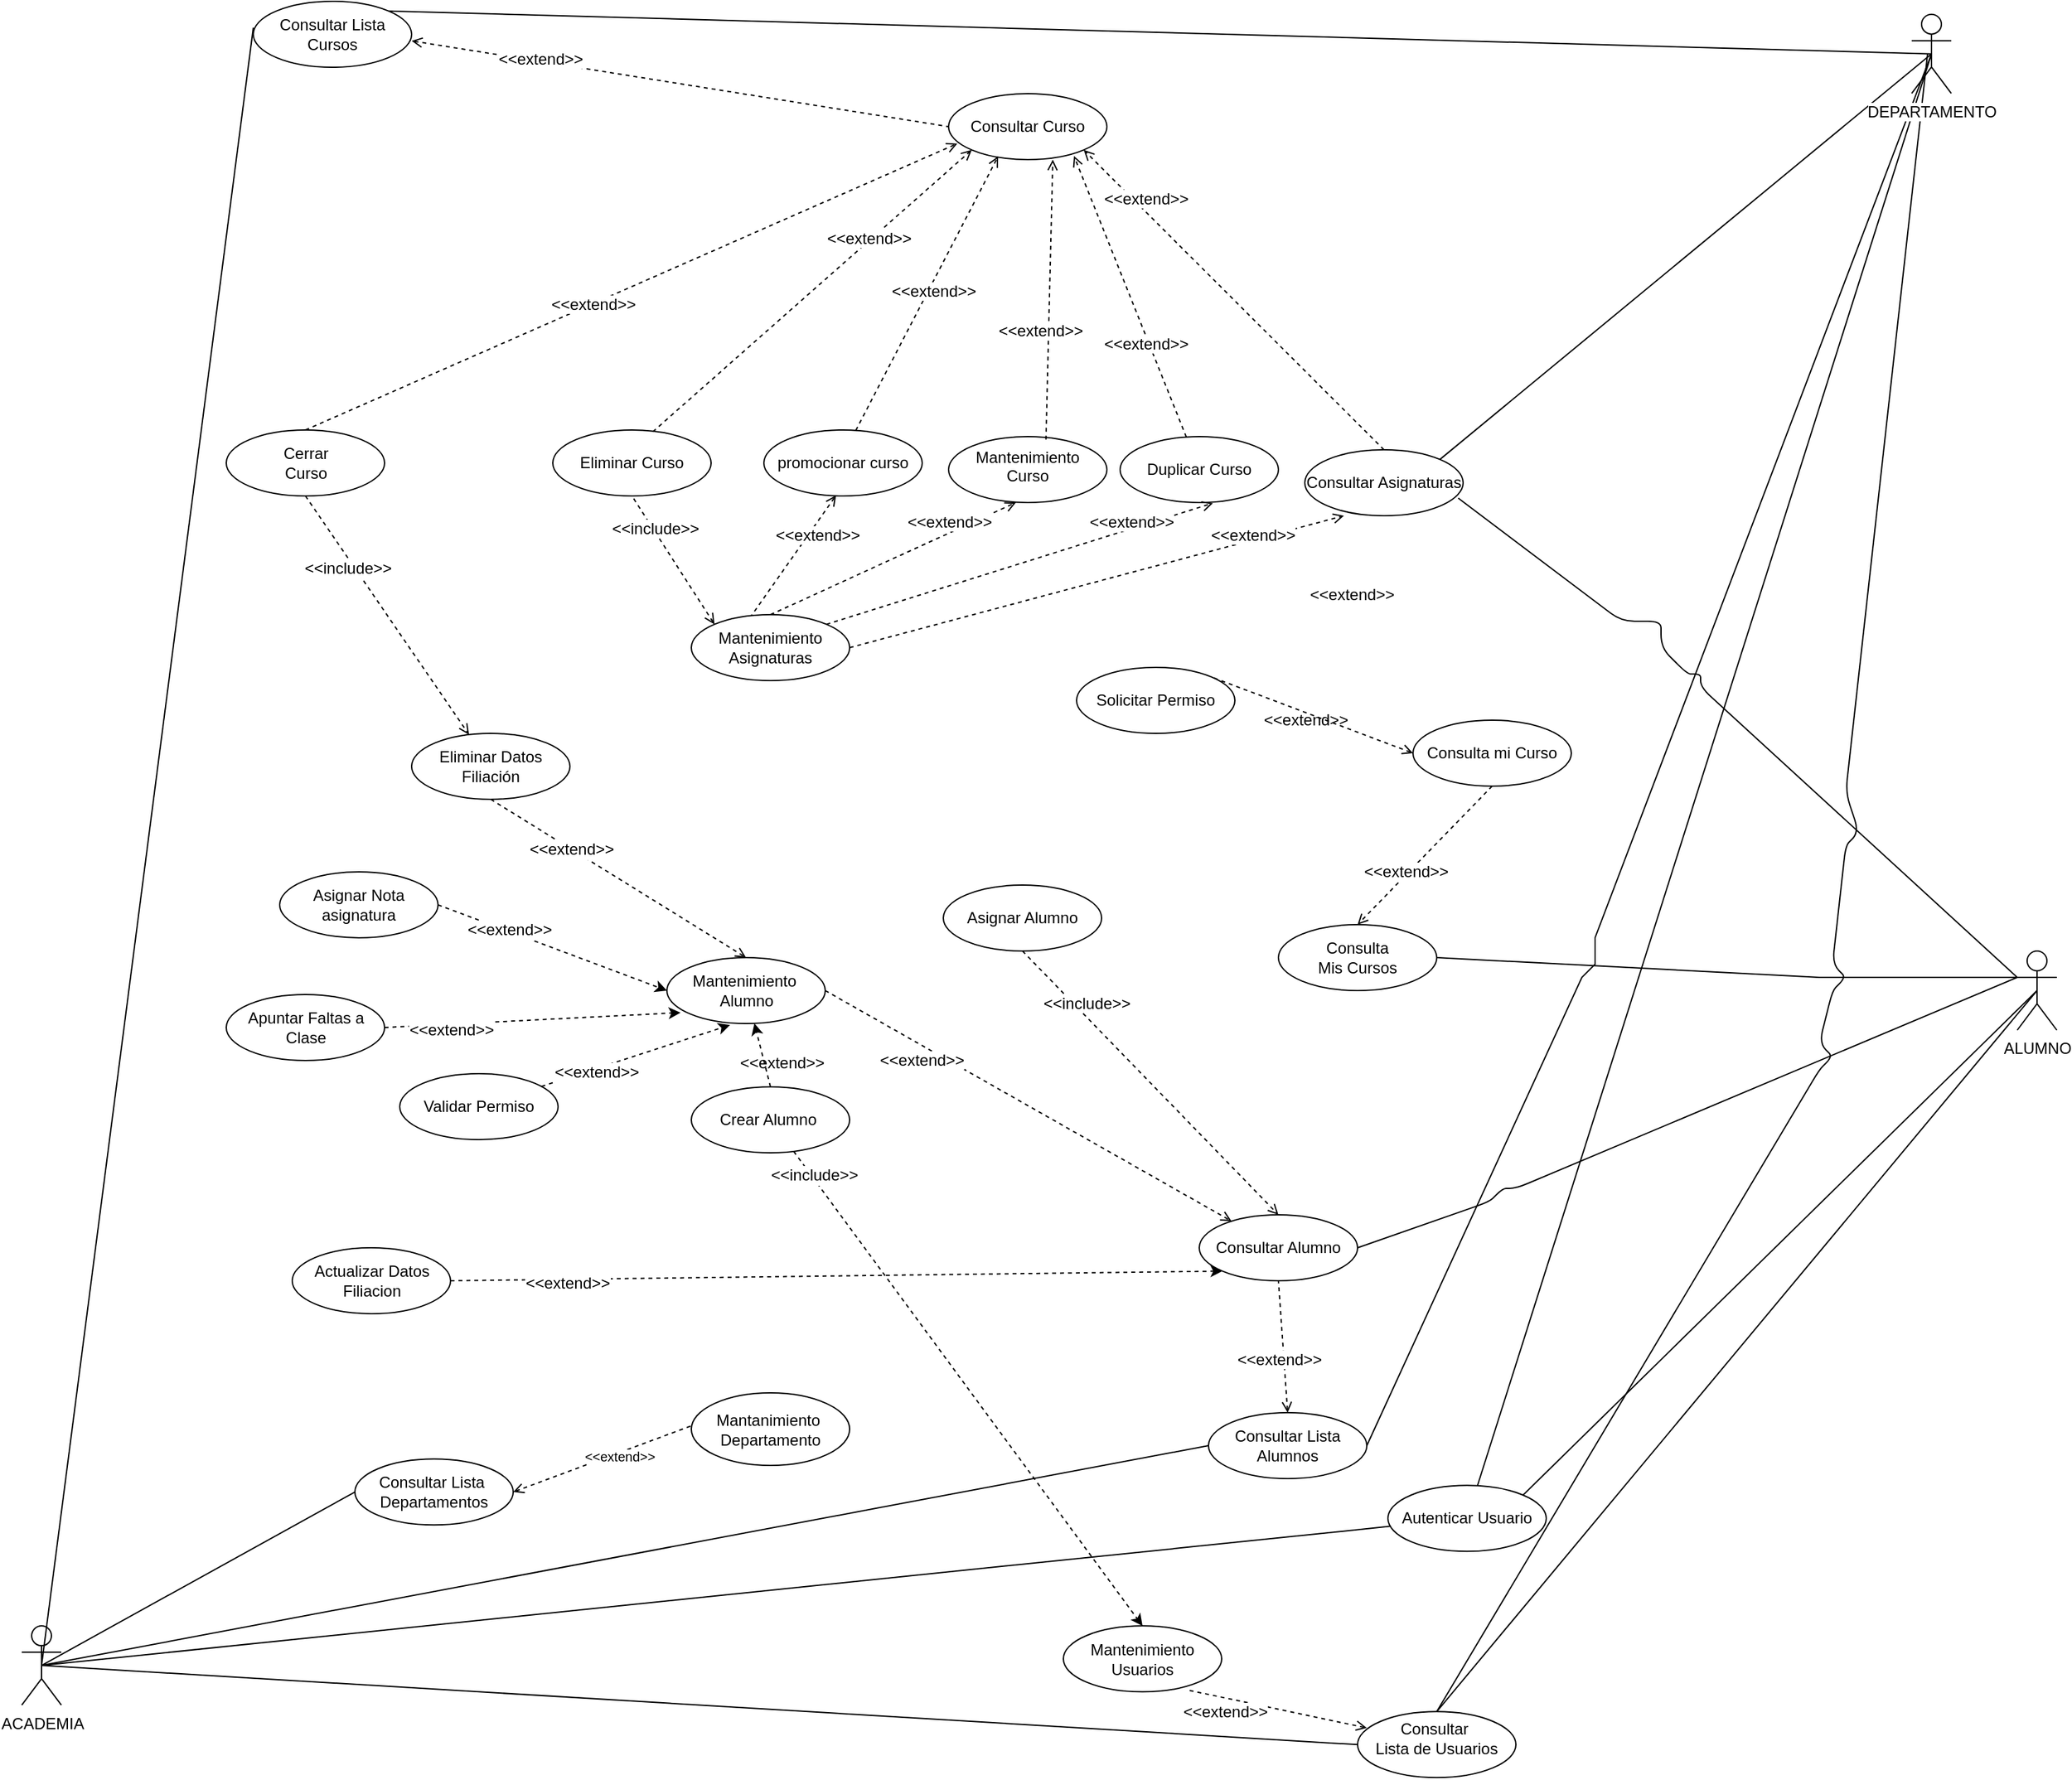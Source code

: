 <mxfile version="10.6.7" type="github"><diagram id="d3XbCg-SS_HXWar3gsaq" name="Page-1"><mxGraphModel dx="1855" dy="1770" grid="1" gridSize="10" guides="1" tooltips="1" connect="1" arrows="1" fold="1" page="1" pageScale="1" pageWidth="827" pageHeight="1169" math="0" shadow="0"><root><mxCell id="0"/><mxCell id="1" parent="0"/><mxCell id="J64XG6vwsylnyJamOQ2S-2" style="rounded=0;orthogonalLoop=1;jettySize=auto;html=1;exitX=0;exitY=0.5;exitDx=0;exitDy=0;entryX=1;entryY=0;entryDx=0;entryDy=0;dashed=1;endArrow=none;endFill=0;startArrow=open;startFill=0;" edge="1" parent="1" source="w6xkwL16AyGNk2qTTsNZ-4" target="J64XG6vwsylnyJamOQ2S-1"><mxGeometry relative="1" as="geometry"/></mxCell><mxCell id="KMpKdedUtYpXpCTP4_KK-26" value="" style="ellipse;whiteSpace=wrap;html=1;" parent="1" vertex="1"><mxGeometry x="887" y="1611.667" width="120" height="50" as="geometry"/></mxCell><mxCell id="KMpKdedUtYpXpCTP4_KK-18" value="" style="ellipse;whiteSpace=wrap;html=1;" parent="1" vertex="1"><mxGeometry x="1110" y="1676.667" width="120" height="50" as="geometry"/></mxCell><mxCell id="PUflvglRulSUnkMUKNXl-2" value="" style="ellipse;whiteSpace=wrap;html=1;" parent="1" vertex="1"><mxGeometry x="660" y="705" width="120" height="50" as="geometry"/></mxCell><mxCell id="C2OdFS8hteLCH-GQfXZA-5" style="edgeStyle=none;rounded=0;orthogonalLoop=1;jettySize=auto;html=1;exitX=0.5;exitY=0.5;exitDx=0;exitDy=0;exitPerimeter=0;endArrow=none;endFill=0;" parent="1" source="KMpKdedUtYpXpCTP4_KK-1" target="C2OdFS8hteLCH-GQfXZA-1" edge="1"><mxGeometry relative="1" as="geometry"/></mxCell><mxCell id="KMpKdedUtYpXpCTP4_KK-1" value="ACADEMIA" style="shape=umlActor;verticalLabelPosition=bottom;labelBackgroundColor=#ffffff;verticalAlign=top;html=1;outlineConnect=0;" parent="1" vertex="1"><mxGeometry x="97.5" y="1611.667" width="30" height="60" as="geometry"/></mxCell><mxCell id="KMpKdedUtYpXpCTP4_KK-6" value="" style="group;" parent="1" vertex="1" connectable="0"><mxGeometry x="273" y="380" width="120" height="50" as="geometry"/></mxCell><mxCell id="KMpKdedUtYpXpCTP4_KK-7" value="" style="ellipse;whiteSpace=wrap;html=1;" parent="KMpKdedUtYpXpCTP4_KK-6" vertex="1"><mxGeometry width="120" height="50" as="geometry"/></mxCell><mxCell id="KMpKdedUtYpXpCTP4_KK-8" value="Consultar Lista&lt;br&gt;Cursos&lt;br&gt;" style="text;html=1;strokeColor=none;fillColor=none;align=center;verticalAlign=middle;whiteSpace=wrap;rounded=0;" parent="KMpKdedUtYpXpCTP4_KK-6" vertex="1"><mxGeometry y="15" width="120" height="20" as="geometry"/></mxCell><mxCell id="KMpKdedUtYpXpCTP4_KK-14" value="" style="group" parent="1" vertex="1" connectable="0"><mxGeometry x="350" y="1485.167" width="120" height="50" as="geometry"/></mxCell><mxCell id="KMpKdedUtYpXpCTP4_KK-15" value="" style="ellipse;whiteSpace=wrap;html=1;" parent="KMpKdedUtYpXpCTP4_KK-14" vertex="1"><mxGeometry width="120" height="50" as="geometry"/></mxCell><mxCell id="KMpKdedUtYpXpCTP4_KK-16" value="Consultar Lista&amp;nbsp;&lt;br&gt;Departamentos&lt;br&gt;" style="text;html=1;align=center;verticalAlign=middle;whiteSpace=wrap;rounded=0;" parent="KMpKdedUtYpXpCTP4_KK-14" vertex="1"><mxGeometry y="15" width="120" height="20" as="geometry"/></mxCell><mxCell id="KMpKdedUtYpXpCTP4_KK-17" value="" style="group" parent="1" vertex="1" connectable="0"><mxGeometry x="1110" y="1671.667" width="120" height="50" as="geometry"/></mxCell><mxCell id="KMpKdedUtYpXpCTP4_KK-19" value="Consultar&amp;nbsp;&lt;br&gt;Lista de Usuarios&lt;br&gt;" style="text;html=1;align=center;verticalAlign=middle;whiteSpace=wrap;rounded=0;" parent="KMpKdedUtYpXpCTP4_KK-17" vertex="1"><mxGeometry y="15" width="120" height="20" as="geometry"/></mxCell><mxCell id="KMpKdedUtYpXpCTP4_KK-21" value="" style="endArrow=none;html=1;entryX=0;entryY=0.75;entryDx=0;entryDy=0;exitX=0.5;exitY=0.5;exitDx=0;exitDy=0;exitPerimeter=0;" parent="1" source="KMpKdedUtYpXpCTP4_KK-1" target="KMpKdedUtYpXpCTP4_KK-19" edge="1"><mxGeometry width="50" height="50" relative="1" as="geometry"><mxPoint x="77.5" y="1861.667" as="sourcePoint"/><mxPoint x="127.5" y="1811.667" as="targetPoint"/></mxGeometry></mxCell><mxCell id="KMpKdedUtYpXpCTP4_KK-22" value="" style="endArrow=none;html=1;entryX=0;entryY=0.25;entryDx=0;entryDy=0;exitX=0.5;exitY=0.5;exitDx=0;exitDy=0;exitPerimeter=0;" parent="1" source="KMpKdedUtYpXpCTP4_KK-1" target="KMpKdedUtYpXpCTP4_KK-8" edge="1"><mxGeometry width="50" height="50" relative="1" as="geometry"><mxPoint x="40" y="470" as="sourcePoint"/><mxPoint x="90" y="420" as="targetPoint"/></mxGeometry></mxCell><mxCell id="KMpKdedUtYpXpCTP4_KK-23" value="" style="endArrow=none;html=1;entryX=0;entryY=0.5;entryDx=0;entryDy=0;exitX=0.5;exitY=0.5;exitDx=0;exitDy=0;exitPerimeter=0;" parent="1" source="KMpKdedUtYpXpCTP4_KK-1" target="KMpKdedUtYpXpCTP4_KK-170" edge="1"><mxGeometry width="50" height="50" relative="1" as="geometry"><mxPoint x="77.5" y="1861.667" as="sourcePoint"/><mxPoint x="277" y="1667" as="targetPoint"/></mxGeometry></mxCell><mxCell id="KMpKdedUtYpXpCTP4_KK-25" value="" style="group;" parent="1" vertex="1" connectable="0"><mxGeometry x="1190" y="1525.167" width="120" height="50" as="geometry"/></mxCell><mxCell id="KMpKdedUtYpXpCTP4_KK-24" value="" style="endArrow=none;html=1;entryX=0;entryY=0.5;entryDx=0;entryDy=0;exitX=0.5;exitY=0.5;exitDx=0;exitDy=0;exitPerimeter=0;comic=0;" parent="1" source="KMpKdedUtYpXpCTP4_KK-1" target="KMpKdedUtYpXpCTP4_KK-16" edge="1"><mxGeometry width="50" height="50" relative="1" as="geometry"><mxPoint x="77.5" y="1861.667" as="sourcePoint"/><mxPoint x="127.5" y="1811.667" as="targetPoint"/></mxGeometry></mxCell><mxCell id="KMpKdedUtYpXpCTP4_KK-28" value="" style="endArrow=none;html=1;shadow=0;entryX=0.775;entryY=0.967;entryDx=0;entryDy=0;dashed=1;startArrow=open;startFill=0;exitX=0.058;exitY=0.247;exitDx=0;exitDy=0;exitPerimeter=0;entryPerimeter=0;" parent="1" source="KMpKdedUtYpXpCTP4_KK-18" target="KMpKdedUtYpXpCTP4_KK-26" edge="1"><mxGeometry width="50" height="50" relative="1" as="geometry"><mxPoint x="1380" y="1670" as="sourcePoint"/><mxPoint x="517.5" y="1481.667" as="targetPoint"/></mxGeometry></mxCell><mxCell id="KMpKdedUtYpXpCTP4_KK-31" value="&lt;font style=&quot;background-color: rgb(255 , 255 , 255) ; font-size: 12px&quot;&gt;&amp;lt;&amp;lt;extend&amp;gt;&amp;gt;&lt;/font&gt;" style="text;html=1;align=center;verticalAlign=middle;whiteSpace=wrap;rounded=0;" parent="1" vertex="1"><mxGeometry x="990" y="1666.667" width="40" height="20" as="geometry"/></mxCell><mxCell id="KMpKdedUtYpXpCTP4_KK-33" value="" style="group" parent="1" vertex="1" connectable="0"><mxGeometry x="582.5" y="1510.167" width="120" height="50" as="geometry"/></mxCell><mxCell id="KMpKdedUtYpXpCTP4_KK-36" value="" style="endArrow=none;html=1;shadow=0;entryX=0;entryY=0.5;entryDx=0;entryDy=0;exitX=1;exitY=0.5;exitDx=0;exitDy=0;dashed=1;startArrow=open;startFill=0;" parent="1" source="KMpKdedUtYpXpCTP4_KK-15" target="KMpKdedUtYpXpCTP4_KK-35" edge="1"><mxGeometry width="50" height="50" relative="1" as="geometry"><mxPoint x="410.167" y="1425.5" as="sourcePoint"/><mxPoint x="530.5" y="1370.167" as="targetPoint"/></mxGeometry></mxCell><mxCell id="KMpKdedUtYpXpCTP4_KK-38" value="" style="group" parent="1" vertex="1" connectable="0"><mxGeometry x="800" y="450" width="120" height="50" as="geometry"/></mxCell><mxCell id="KMpKdedUtYpXpCTP4_KK-39" value="" style="ellipse;whiteSpace=wrap;html=1;" parent="KMpKdedUtYpXpCTP4_KK-38" vertex="1"><mxGeometry width="120" height="50" as="geometry"/></mxCell><mxCell id="KMpKdedUtYpXpCTP4_KK-40" value="Consultar Curso&lt;br&gt;" style="text;html=1;align=center;verticalAlign=middle;whiteSpace=wrap;rounded=0;" parent="KMpKdedUtYpXpCTP4_KK-38" vertex="1"><mxGeometry y="15" width="120" height="20" as="geometry"/></mxCell><mxCell id="KMpKdedUtYpXpCTP4_KK-41" value="" style="endArrow=none;html=1;shadow=0;entryX=0;entryY=0.5;entryDx=0;entryDy=0;exitX=1;exitY=0.75;exitDx=0;exitDy=0;dashed=1;startArrow=open;startFill=0;" parent="1" source="KMpKdedUtYpXpCTP4_KK-8" target="KMpKdedUtYpXpCTP4_KK-40" edge="1"><mxGeometry width="50" height="50" relative="1" as="geometry"><mxPoint x="370.167" y="465.333" as="sourcePoint"/><mxPoint x="460.5" y="465.333" as="targetPoint"/></mxGeometry></mxCell><mxCell id="KMpKdedUtYpXpCTP4_KK-42" value="&lt;font style=&quot;background-color: rgb(255 , 255 , 255) ; font-size: 12px&quot;&gt;&amp;lt;&amp;lt;extend&amp;gt;&amp;gt;&lt;/font&gt;" style="text;html=1;strokeColor=none;fillColor=none;align=center;verticalAlign=middle;whiteSpace=wrap;rounded=0;" parent="1" vertex="1"><mxGeometry x="470.5" y="414" width="40" height="20" as="geometry"/></mxCell><mxCell id="w6xkwL16AyGNk2qTTsNZ-16" style="edgeStyle=none;rounded=1;orthogonalLoop=1;jettySize=auto;html=1;endArrow=none;endFill=0;entryX=0.5;entryY=0;entryDx=0;entryDy=0;" parent="1" target="KMpKdedUtYpXpCTP4_KK-18" edge="1"><mxGeometry relative="1" as="geometry"><mxPoint x="1320" y="1430" as="targetPoint"/><mxPoint x="1542" y="420" as="sourcePoint"/><Array as="points"><mxPoint x="1480" y="980"/><mxPoint x="1490" y="1010"/><mxPoint x="1480" y="1020"/><mxPoint x="1470" y="1110"/><mxPoint x="1480" y="1120"/><mxPoint x="1470" y="1130"/><mxPoint x="1460" y="1170"/><mxPoint x="1470" y="1180"/><mxPoint x="1460" y="1190"/></Array></mxGeometry></mxCell><mxCell id="KMpKdedUtYpXpCTP4_KK-46" value="" style="group" parent="1" vertex="1" connectable="0"><mxGeometry x="800" y="710" width="120" height="50" as="geometry"/></mxCell><mxCell id="KMpKdedUtYpXpCTP4_KK-47" value="" style="ellipse;whiteSpace=wrap;html=1;" parent="KMpKdedUtYpXpCTP4_KK-46" vertex="1"><mxGeometry width="120" height="50" as="geometry"/></mxCell><mxCell id="KMpKdedUtYpXpCTP4_KK-48" value="Mantenimiento&lt;br&gt;Curso&lt;br&gt;&lt;br&gt;" style="text;html=1;align=center;verticalAlign=middle;whiteSpace=wrap;rounded=0;" parent="KMpKdedUtYpXpCTP4_KK-46" vertex="1"><mxGeometry y="20" width="120" height="20" as="geometry"/></mxCell><mxCell id="KMpKdedUtYpXpCTP4_KK-52" value="" style="group;" parent="1" vertex="1" connectable="0"><mxGeometry x="500" y="705" width="120" height="50" as="geometry"/></mxCell><mxCell id="KMpKdedUtYpXpCTP4_KK-53" value="" style="ellipse;whiteSpace=wrap;html=1;" parent="KMpKdedUtYpXpCTP4_KK-52" vertex="1"><mxGeometry width="120" height="50" as="geometry"/></mxCell><mxCell id="KMpKdedUtYpXpCTP4_KK-54" value="Eliminar Curso" style="text;html=1;align=center;verticalAlign=middle;whiteSpace=wrap;rounded=0;" parent="KMpKdedUtYpXpCTP4_KK-52" vertex="1"><mxGeometry y="15" width="120" height="20" as="geometry"/></mxCell><mxCell id="KMpKdedUtYpXpCTP4_KK-55" value="" style="group" parent="1" vertex="1" connectable="0"><mxGeometry x="252.5" y="705" width="120" height="50" as="geometry"/></mxCell><mxCell id="KMpKdedUtYpXpCTP4_KK-56" value="" style="ellipse;whiteSpace=wrap;html=1;" parent="KMpKdedUtYpXpCTP4_KK-55" vertex="1"><mxGeometry width="120" height="50" as="geometry"/></mxCell><mxCell id="KMpKdedUtYpXpCTP4_KK-57" value="Cerrar Curso" style="text;html=1;align=center;verticalAlign=middle;whiteSpace=wrap;rounded=0;direction=south;" parent="KMpKdedUtYpXpCTP4_KK-55" vertex="1"><mxGeometry x="50" y="-35" width="20" height="120" as="geometry"/></mxCell><mxCell id="KMpKdedUtYpXpCTP4_KK-60" value="" style="endArrow=open;html=1;shadow=0;entryX=0;entryY=1;entryDx=0;entryDy=0;exitX=0.632;exitY=0.026;exitDx=0;exitDy=0;dashed=1;startArrow=none;startFill=0;exitPerimeter=0;endFill=0;" parent="1" source="KMpKdedUtYpXpCTP4_KK-53" target="KMpKdedUtYpXpCTP4_KK-39" edge="1"><mxGeometry width="50" height="50" relative="1" as="geometry"><mxPoint x="662.759" y="657.138" as="sourcePoint"/><mxPoint x="855.862" y="508.172" as="targetPoint"/></mxGeometry></mxCell><mxCell id="KMpKdedUtYpXpCTP4_KK-58" value="" style="endArrow=open;html=1;shadow=0;entryX=0.055;entryY=0.757;entryDx=0;entryDy=0;exitX=0.5;exitY=0;exitDx=0;exitDy=0;dashed=1;startArrow=none;startFill=0;endFill=0;entryPerimeter=0;" parent="1" source="KMpKdedUtYpXpCTP4_KK-56" target="KMpKdedUtYpXpCTP4_KK-39" edge="1"><mxGeometry width="50" height="50" relative="1" as="geometry"><mxPoint x="417.667" y="930.333" as="sourcePoint"/><mxPoint x="847.845" y="939.724" as="targetPoint"/></mxGeometry></mxCell><mxCell id="KMpKdedUtYpXpCTP4_KK-74" value="" style="endArrow=open;html=1;shadow=0;entryX=0.313;entryY=0.95;entryDx=0;entryDy=0;exitX=0.5;exitY=0;exitDx=0;exitDy=0;dashed=1;startArrow=none;startFill=0;entryPerimeter=0;endFill=0;" parent="1" target="KMpKdedUtYpXpCTP4_KK-39" edge="1"><mxGeometry width="50" height="50" relative="1" as="geometry"><mxPoint x="729.667" y="705.333" as="sourcePoint"/><mxPoint x="920.345" y="509.724" as="targetPoint"/></mxGeometry></mxCell><mxCell id="KMpKdedUtYpXpCTP4_KK-72" value="" style="group" parent="1" vertex="1" connectable="0"><mxGeometry x="720" y="550" width="40" height="20" as="geometry"/></mxCell><mxCell id="KMpKdedUtYpXpCTP4_KK-73" value="" style="group" parent="KMpKdedUtYpXpCTP4_KK-72" vertex="1" connectable="0"><mxGeometry width="40" height="20" as="geometry"/></mxCell><mxCell id="KMpKdedUtYpXpCTP4_KK-75" value="&lt;font style=&quot;background-color: rgb(255 , 255 , 255) ; font-size: 12px&quot;&gt;&amp;lt;&amp;lt;extend&amp;gt;&amp;gt;&lt;/font&gt;" style="text;html=1;align=center;verticalAlign=middle;whiteSpace=wrap;rounded=0;" parent="KMpKdedUtYpXpCTP4_KK-73" vertex="1"><mxGeometry width="40" height="20" as="geometry"/></mxCell><mxCell id="KMpKdedUtYpXpCTP4_KK-76" value="" style="endArrow=open;html=1;shadow=0;exitX=0.615;exitY=0.046;exitDx=0;exitDy=0;dashed=1;startArrow=none;startFill=0;exitPerimeter=0;endFill=0;" parent="1" source="KMpKdedUtYpXpCTP4_KK-47" edge="1"><mxGeometry width="50" height="50" relative="1" as="geometry"><mxPoint x="739.759" y="644.638" as="sourcePoint"/><mxPoint x="879" y="500" as="targetPoint"/></mxGeometry></mxCell><mxCell id="KMpKdedUtYpXpCTP4_KK-77" value="&lt;font style=&quot;background-color: rgb(255 , 255 , 255) ; font-size: 12px&quot;&gt;&amp;lt;&amp;lt;extend&amp;gt;&amp;gt;&lt;/font&gt;" style="text;html=1;strokeColor=none;fillColor=none;align=center;verticalAlign=middle;whiteSpace=wrap;rounded=0;" parent="1" vertex="1"><mxGeometry x="850" y="620" width="40" height="20" as="geometry"/></mxCell><mxCell id="KMpKdedUtYpXpCTP4_KK-83" style="edgeStyle=none;rounded=0;comic=0;orthogonalLoop=1;jettySize=auto;html=1;exitX=1;exitY=0;exitDx=0;exitDy=0;entryX=0.5;entryY=0.5;entryDx=0;entryDy=0;entryPerimeter=0;shadow=0;startArrow=none;startFill=0;endArrow=none;endFill=0;" parent="1" source="KMpKdedUtYpXpCTP4_KK-7" target="KMpKdedUtYpXpCTP4_KK-44" edge="1"><mxGeometry relative="1" as="geometry"/></mxCell><mxCell id="KMpKdedUtYpXpCTP4_KK-84" value="" style="ellipse;whiteSpace=wrap;html=1;" parent="1" vertex="1"><mxGeometry x="1070" y="720" width="120" height="50" as="geometry"/></mxCell><mxCell id="KMpKdedUtYpXpCTP4_KK-85" value="Consultar Asignaturas" style="text;html=1;align=center;verticalAlign=middle;whiteSpace=wrap;rounded=0;" parent="1" vertex="1"><mxGeometry x="1070" y="735" width="120" height="20" as="geometry"/></mxCell><mxCell id="KMpKdedUtYpXpCTP4_KK-106" style="edgeStyle=none;rounded=0;comic=0;orthogonalLoop=1;jettySize=auto;html=1;exitX=0.5;exitY=0.5;exitDx=0;exitDy=0;exitPerimeter=0;entryX=1;entryY=0;entryDx=0;entryDy=0;shadow=0;startArrow=none;startFill=0;endArrow=none;endFill=0;" parent="1" source="KMpKdedUtYpXpCTP4_KK-44" target="KMpKdedUtYpXpCTP4_KK-84" edge="1"><mxGeometry relative="1" as="geometry"/></mxCell><mxCell id="KMpKdedUtYpXpCTP4_KK-86" value="" style="endArrow=open;html=1;shadow=0;entryX=1;entryY=1;entryDx=0;entryDy=0;exitX=0.5;exitY=0;exitDx=0;exitDy=0;dashed=1;startArrow=none;startFill=0;endFill=0;" parent="1" source="KMpKdedUtYpXpCTP4_KK-84" target="KMpKdedUtYpXpCTP4_KK-39" edge="1"><mxGeometry width="50" height="50" relative="1" as="geometry"><mxPoint x="833.235" y="811.941" as="sourcePoint"/><mxPoint x="913.235" y="502.529" as="targetPoint"/></mxGeometry></mxCell><mxCell id="KMpKdedUtYpXpCTP4_KK-69" value="" style="group" parent="1" vertex="1" connectable="0"><mxGeometry x="510.5" y="600" width="40" height="20" as="geometry"/></mxCell><mxCell id="KMpKdedUtYpXpCTP4_KK-62" value="&lt;font style=&quot;background-color: rgb(255 , 255 , 255) ; font-size: 12px&quot;&gt;&amp;lt;&amp;lt;extend&amp;gt;&amp;gt;&lt;/font&gt;" style="text;html=1;strokeColor=none;fillColor=none;align=center;verticalAlign=middle;whiteSpace=wrap;rounded=0;" parent="KMpKdedUtYpXpCTP4_KK-69" vertex="1"><mxGeometry width="40" height="20" as="geometry"/></mxCell><mxCell id="KMpKdedUtYpXpCTP4_KK-96" value="" style="group" parent="1" vertex="1" connectable="0"><mxGeometry x="930" y="710" width="120" height="50" as="geometry"/></mxCell><mxCell id="KMpKdedUtYpXpCTP4_KK-97" value="" style="ellipse;whiteSpace=wrap;html=1;" parent="KMpKdedUtYpXpCTP4_KK-96" vertex="1"><mxGeometry width="120" height="50" as="geometry"/></mxCell><mxCell id="KMpKdedUtYpXpCTP4_KK-98" value="Duplicar Curso" style="text;html=1;align=center;verticalAlign=middle;whiteSpace=wrap;rounded=0;" parent="KMpKdedUtYpXpCTP4_KK-96" vertex="1"><mxGeometry y="15" width="120" height="20" as="geometry"/></mxCell><mxCell id="KMpKdedUtYpXpCTP4_KK-127" style="edgeStyle=none;rounded=0;comic=0;orthogonalLoop=1;jettySize=auto;html=1;exitX=0;exitY=0;exitDx=0;exitDy=0;entryX=0.5;entryY=1;entryDx=0;entryDy=0;shadow=0;dashed=1;startArrow=open;startFill=0;endArrow=none;endFill=0;" parent="1" source="KMpKdedUtYpXpCTP4_KK-125" target="KMpKdedUtYpXpCTP4_KK-53" edge="1"><mxGeometry relative="1" as="geometry"/></mxCell><mxCell id="KMpKdedUtYpXpCTP4_KK-129" style="edgeStyle=none;rounded=0;comic=0;orthogonalLoop=1;jettySize=auto;html=1;exitX=1;exitY=0;exitDx=0;exitDy=0;entryX=0.586;entryY=1.009;entryDx=0;entryDy=0;entryPerimeter=0;shadow=0;dashed=1;startArrow=none;startFill=0;endArrow=open;endFill=0;" parent="1" source="KMpKdedUtYpXpCTP4_KK-125" target="KMpKdedUtYpXpCTP4_KK-97" edge="1"><mxGeometry relative="1" as="geometry"/></mxCell><mxCell id="J64XG6vwsylnyJamOQ2S-14" style="edgeStyle=none;rounded=0;orthogonalLoop=1;jettySize=auto;html=1;exitX=1;exitY=0.5;exitDx=0;exitDy=0;entryX=0.247;entryY=1;entryDx=0;entryDy=0;entryPerimeter=0;dashed=1;startArrow=none;startFill=0;endArrow=open;endFill=0;" edge="1" parent="1" source="KMpKdedUtYpXpCTP4_KK-125" target="KMpKdedUtYpXpCTP4_KK-84"><mxGeometry relative="1" as="geometry"/></mxCell><mxCell id="J64XG6vwsylnyJamOQ2S-15" style="edgeStyle=none;rounded=0;orthogonalLoop=1;jettySize=auto;html=1;exitX=0.5;exitY=0;exitDx=0;exitDy=0;entryX=1.05;entryY=-0.25;entryDx=0;entryDy=0;entryPerimeter=0;dashed=1;startArrow=none;startFill=0;endArrow=open;endFill=0;" edge="1" parent="1" source="KMpKdedUtYpXpCTP4_KK-125" target="KMpKdedUtYpXpCTP4_KK-144"><mxGeometry relative="1" as="geometry"/></mxCell><mxCell id="J64XG6vwsylnyJamOQ2S-16" style="edgeStyle=none;rounded=0;orthogonalLoop=1;jettySize=auto;html=1;exitX=0.37;exitY=0.048;exitDx=0;exitDy=0;dashed=1;startArrow=none;startFill=0;endArrow=open;endFill=0;entryX=0.456;entryY=0.991;entryDx=0;entryDy=0;entryPerimeter=0;exitPerimeter=0;" edge="1" parent="1" source="KMpKdedUtYpXpCTP4_KK-125" target="PUflvglRulSUnkMUKNXl-2"><mxGeometry relative="1" as="geometry"><mxPoint x="720" y="760" as="targetPoint"/></mxGeometry></mxCell><mxCell id="KMpKdedUtYpXpCTP4_KK-125" value="Mantenimiento Asignaturas" style="ellipse;whiteSpace=wrap;html=1;" parent="1" vertex="1"><mxGeometry x="605" y="845" width="120" height="50" as="geometry"/></mxCell><mxCell id="KMpKdedUtYpXpCTP4_KK-133" value="&lt;span style=&quot;background-color: rgb(255 , 255 , 255)&quot;&gt;&amp;lt;&amp;lt;include&amp;gt;&amp;gt;&lt;/span&gt;" style="text;html=1;resizable=0;points=[];autosize=1;align=left;verticalAlign=top;spacingTop=-4;" parent="1" vertex="1"><mxGeometry x="542.5" y="770" width="80" height="20" as="geometry"/></mxCell><mxCell id="KMpKdedUtYpXpCTP4_KK-134" value="&lt;span style=&quot;background-color: rgb(255 , 255 , 255)&quot;&gt;&amp;lt;&amp;lt;extend&amp;gt;&amp;gt;&lt;/span&gt;" style="text;html=1;resizable=0;points=[];autosize=1;align=left;verticalAlign=top;spacingTop=-4;" parent="1" vertex="1"><mxGeometry x="905" y="765" width="80" height="20" as="geometry"/></mxCell><mxCell id="KMpKdedUtYpXpCTP4_KK-137" value="Consultar Alumno" style="ellipse;whiteSpace=wrap;html=1;" parent="1" vertex="1"><mxGeometry x="990" y="1300" width="120" height="50" as="geometry"/></mxCell><mxCell id="KMpKdedUtYpXpCTP4_KK-167" style="edgeStyle=none;rounded=0;comic=0;orthogonalLoop=1;jettySize=auto;html=1;exitX=1;exitY=0.5;exitDx=0;exitDy=0;shadow=0;dashed=1;startArrow=none;startFill=0;endArrow=open;endFill=0;" parent="1" source="KMpKdedUtYpXpCTP4_KK-139" target="KMpKdedUtYpXpCTP4_KK-137" edge="1"><mxGeometry relative="1" as="geometry"/></mxCell><mxCell id="KMpKdedUtYpXpCTP4_KK-139" value="Mantenimiento&amp;nbsp;&lt;br&gt;Alumno&lt;br&gt;" style="ellipse;whiteSpace=wrap;html=1;" parent="1" vertex="1"><mxGeometry x="586.5" y="1105" width="120" height="50" as="geometry"/></mxCell><mxCell id="KMpKdedUtYpXpCTP4_KK-154" style="edgeStyle=none;rounded=0;comic=0;orthogonalLoop=1;jettySize=auto;html=1;exitX=0.5;exitY=1;exitDx=0;exitDy=0;entryX=0.5;entryY=0;entryDx=0;entryDy=0;shadow=0;dashed=1;startArrow=none;startFill=0;endArrow=open;endFill=0;" parent="1" source="KMpKdedUtYpXpCTP4_KK-140" target="KMpKdedUtYpXpCTP4_KK-137" edge="1"><mxGeometry relative="1" as="geometry"/></mxCell><mxCell id="KMpKdedUtYpXpCTP4_KK-140" value="Asignar Alumno" style="ellipse;whiteSpace=wrap;html=1;" parent="1" vertex="1"><mxGeometry x="796" y="1050" width="120" height="50" as="geometry"/></mxCell><mxCell id="KMpKdedUtYpXpCTP4_KK-144" value="&lt;span style=&quot;background-color: rgb(255 , 255 , 255)&quot;&gt;&amp;lt;&amp;lt;extend&amp;gt;&amp;gt;&lt;/span&gt;" style="text;html=1;resizable=0;points=[];autosize=1;align=left;verticalAlign=top;spacingTop=-4;" parent="1" vertex="1"><mxGeometry x="767" y="765" width="80" height="20" as="geometry"/></mxCell><mxCell id="KMpKdedUtYpXpCTP4_KK-158" value="&lt;span style=&quot;background-color: rgb(255 , 255 , 255)&quot;&gt;&amp;lt;&amp;lt;extend&amp;gt;&amp;gt;&lt;/span&gt;" style="text;html=1;resizable=0;points=[];autosize=1;align=left;verticalAlign=top;spacingTop=-4;" parent="1" vertex="1"><mxGeometry x="997" y="775" width="80" height="20" as="geometry"/></mxCell><mxCell id="KMpKdedUtYpXpCTP4_KK-161" style="edgeStyle=none;rounded=0;comic=0;orthogonalLoop=1;jettySize=auto;html=1;exitX=0.5;exitY=1;exitDx=0;exitDy=0;entryX=0.5;entryY=0;entryDx=0;entryDy=0;shadow=0;dashed=1;startArrow=none;startFill=0;endArrow=open;endFill=0;" parent="1" source="KMpKdedUtYpXpCTP4_KK-160" target="KMpKdedUtYpXpCTP4_KK-139" edge="1"><mxGeometry relative="1" as="geometry"/></mxCell><mxCell id="lohg1ZofsXd4OGN_XSl8-31" value="&amp;lt;&amp;lt;extend&amp;gt;&amp;gt;" style="text;html=1;resizable=0;points=[];align=center;verticalAlign=middle;labelBackgroundColor=#ffffff;" parent="KMpKdedUtYpXpCTP4_KK-161" vertex="1" connectable="0"><mxGeometry x="-0.362" y="-1" relative="1" as="geometry"><mxPoint y="-1" as="offset"/></mxGeometry></mxCell><mxCell id="KMpKdedUtYpXpCTP4_KK-160" value="Eliminar Datos&lt;br&gt;Filiación&lt;br&gt;" style="ellipse;whiteSpace=wrap;html=1;" parent="1" vertex="1"><mxGeometry x="393" y="935" width="120" height="50" as="geometry"/></mxCell><mxCell id="KMpKdedUtYpXpCTP4_KK-162" value="&lt;span style=&quot;background-color: rgb(255 , 255 , 255)&quot;&gt;&amp;lt;&amp;lt;extend&amp;gt;&amp;gt;&lt;/span&gt;" style="text;html=1;resizable=0;points=[];autosize=1;align=left;verticalAlign=top;spacingTop=-4;" parent="1" vertex="1"><mxGeometry x="746" y="1173" width="80" height="20" as="geometry"/></mxCell><mxCell id="KMpKdedUtYpXpCTP4_KK-163" value="&lt;span style=&quot;background-color: rgb(255 , 255 , 255)&quot;&gt;&amp;lt;&amp;lt;include&amp;gt;&amp;gt;&lt;/span&gt;" style="text;html=1;resizable=0;points=[];autosize=1;align=left;verticalAlign=top;spacingTop=-4;" parent="1" vertex="1"><mxGeometry x="870" y="1130" width="80" height="20" as="geometry"/></mxCell><mxCell id="KMpKdedUtYpXpCTP4_KK-164" style="edgeStyle=none;rounded=0;comic=0;orthogonalLoop=1;jettySize=auto;html=1;exitX=0.5;exitY=1;exitDx=0;exitDy=0;shadow=0;dashed=1;startArrow=none;startFill=0;endArrow=open;endFill=0;" parent="1" source="KMpKdedUtYpXpCTP4_KK-56" target="KMpKdedUtYpXpCTP4_KK-160" edge="1"><mxGeometry relative="1" as="geometry"/></mxCell><mxCell id="KMpKdedUtYpXpCTP4_KK-165" value="&lt;span style=&quot;background-color: rgb(255 , 255 , 255)&quot;&gt;&amp;lt;&amp;lt;include&amp;gt;&amp;gt;&lt;/span&gt;" style="text;html=1;resizable=0;points=[];autosize=1;align=left;verticalAlign=top;spacingTop=-4;" parent="1" vertex="1"><mxGeometry x="309.5" y="800" width="80" height="20" as="geometry"/></mxCell><mxCell id="KMpKdedUtYpXpCTP4_KK-171" style="edgeStyle=none;rounded=0;comic=0;orthogonalLoop=1;jettySize=auto;html=1;exitX=0.5;exitY=0;exitDx=0;exitDy=0;entryX=0.5;entryY=1;entryDx=0;entryDy=0;shadow=0;startArrow=open;startFill=0;endArrow=none;endFill=0;dashed=1;" parent="1" source="KMpKdedUtYpXpCTP4_KK-170" target="KMpKdedUtYpXpCTP4_KK-137" edge="1"><mxGeometry relative="1" as="geometry"/></mxCell><mxCell id="KMpKdedUtYpXpCTP4_KK-173" style="edgeStyle=none;rounded=0;comic=0;orthogonalLoop=1;jettySize=auto;html=1;exitX=1;exitY=0.5;exitDx=0;exitDy=0;entryX=0.5;entryY=0.5;entryDx=0;entryDy=0;entryPerimeter=0;shadow=0;startArrow=none;startFill=0;endArrow=none;endFill=0;strokeColor=#000000;" parent="1" source="KMpKdedUtYpXpCTP4_KK-170" target="KMpKdedUtYpXpCTP4_KK-44" edge="1"><mxGeometry relative="1" as="geometry"><Array as="points"><mxPoint x="1280" y="1120"/><mxPoint x="1290" y="1110"/><mxPoint x="1290" y="1090"/></Array></mxGeometry></mxCell><mxCell id="KMpKdedUtYpXpCTP4_KK-170" value="Consultar Lista Alumnos" style="ellipse;whiteSpace=wrap;html=1;" parent="1" vertex="1"><mxGeometry x="997" y="1450" width="120" height="50" as="geometry"/></mxCell><mxCell id="KMpKdedUtYpXpCTP4_KK-172" value="&lt;span style=&quot;background-color: rgb(255 , 255 , 255)&quot;&gt;&amp;lt;&amp;lt;extend&amp;gt;&amp;gt;&lt;/span&gt;" style="text;html=1;resizable=0;points=[];autosize=1;align=left;verticalAlign=top;spacingTop=-4;" parent="1" vertex="1"><mxGeometry x="1017" y="1400" width="80" height="20" as="geometry"/></mxCell><mxCell id="KMpKdedUtYpXpCTP4_KK-35" value="Mantenimeinto&amp;nbsp;&lt;br&gt;Departamentos&lt;br&gt;" style="text;html=1;align=center;verticalAlign=middle;whiteSpace=wrap;rounded=0;" parent="1" vertex="1"><mxGeometry x="604.5" y="1450.167" width="120" height="20" as="geometry"/></mxCell><mxCell id="KMpKdedUtYpXpCTP4_KK-186" style="edgeStyle=none;comic=0;orthogonalLoop=1;jettySize=auto;html=1;exitX=0;exitY=0.333;exitDx=0;exitDy=0;exitPerimeter=0;entryX=0.969;entryY=0.733;entryDx=0;entryDy=0;shadow=0;startArrow=none;startFill=0;endArrow=none;endFill=0;rounded=1;entryPerimeter=0;" parent="1" source="KMpKdedUtYpXpCTP4_KK-179" target="KMpKdedUtYpXpCTP4_KK-84" edge="1"><mxGeometry relative="1" as="geometry"><Array as="points"><mxPoint x="1370" y="900"/><mxPoint x="1370" y="890"/><mxPoint x="1360" y="890"/><mxPoint x="1360" y="890"/><mxPoint x="1340" y="870"/><mxPoint x="1340" y="850"/><mxPoint x="1310" y="850"/></Array></mxGeometry></mxCell><mxCell id="KMpKdedUtYpXpCTP4_KK-190" style="edgeStyle=none;rounded=1;comic=0;orthogonalLoop=1;jettySize=auto;html=1;exitX=0;exitY=0.333;exitDx=0;exitDy=0;exitPerimeter=0;entryX=1;entryY=0.5;entryDx=0;entryDy=0;shadow=0;startArrow=none;startFill=0;endArrow=none;endFill=0;" parent="1" source="KMpKdedUtYpXpCTP4_KK-179" target="KMpKdedUtYpXpCTP4_KK-137" edge="1"><mxGeometry relative="1" as="geometry"><Array as="points"><mxPoint x="1230" y="1280"/><mxPoint x="1220" y="1280"/><mxPoint x="1210" y="1290"/></Array></mxGeometry></mxCell><mxCell id="w6xkwL16AyGNk2qTTsNZ-12" style="edgeStyle=none;rounded=0;orthogonalLoop=1;jettySize=auto;html=1;exitX=0;exitY=0.333;exitDx=0;exitDy=0;exitPerimeter=0;entryX=1;entryY=0.5;entryDx=0;entryDy=0;endArrow=none;endFill=0;" parent="1" source="KMpKdedUtYpXpCTP4_KK-179" target="w6xkwL16AyGNk2qTTsNZ-3" edge="1"><mxGeometry relative="1" as="geometry"><Array as="points"><mxPoint x="1460" y="1120"/></Array></mxGeometry></mxCell><mxCell id="w6xkwL16AyGNk2qTTsNZ-15" style="edgeStyle=none;rounded=0;orthogonalLoop=1;jettySize=auto;html=1;exitX=0.5;exitY=0.5;exitDx=0;exitDy=0;exitPerimeter=0;endArrow=none;endFill=0;entryX=0.5;entryY=0;entryDx=0;entryDy=0;" parent="1" source="KMpKdedUtYpXpCTP4_KK-179" target="KMpKdedUtYpXpCTP4_KK-18" edge="1"><mxGeometry relative="1" as="geometry"><mxPoint x="1420" y="1650" as="targetPoint"/></mxGeometry></mxCell><mxCell id="C2OdFS8hteLCH-GQfXZA-2" style="rounded=0;orthogonalLoop=1;jettySize=auto;html=1;exitX=0.5;exitY=0.5;exitDx=0;exitDy=0;exitPerimeter=0;entryX=1;entryY=0;entryDx=0;entryDy=0;endArrow=none;endFill=0;" parent="1" source="KMpKdedUtYpXpCTP4_KK-179" target="C2OdFS8hteLCH-GQfXZA-1" edge="1"><mxGeometry relative="1" as="geometry"/></mxCell><mxCell id="KMpKdedUtYpXpCTP4_KK-179" value="ALUMNO" style="shape=umlActor;verticalLabelPosition=bottom;labelBackgroundColor=#ffffff;verticalAlign=top;html=1;outlineConnect=0;" parent="1" vertex="1"><mxGeometry x="1610" y="1100" width="30" height="60" as="geometry"/></mxCell><mxCell id="KMpKdedUtYpXpCTP4_KK-65" value="&lt;font style=&quot;background-color: rgb(255 , 255 , 255) ; font-size: 12px&quot;&gt;&amp;lt;&amp;lt;extend&amp;gt;&amp;gt;&lt;/font&gt;" style="text;html=1;align=center;verticalAlign=middle;whiteSpace=wrap;rounded=0;" parent="1" vertex="1"><mxGeometry x="769" y="590" width="40" height="20" as="geometry"/></mxCell><mxCell id="KMpKdedUtYpXpCTP4_KK-99" value="" style="endArrow=open;html=1;shadow=0;entryX=0.792;entryY=0.945;entryDx=0;entryDy=0;dashed=1;startArrow=none;startFill=0;endFill=0;entryPerimeter=0;" parent="1" source="KMpKdedUtYpXpCTP4_KK-97" target="KMpKdedUtYpXpCTP4_KK-39" edge="1"><mxGeometry width="50" height="50" relative="1" as="geometry"><mxPoint x="1049.706" y="860.176" as="sourcePoint"/><mxPoint x="913.235" y="502.529" as="targetPoint"/></mxGeometry></mxCell><mxCell id="KMpKdedUtYpXpCTP4_KK-87" value="&lt;font style=&quot;background-color: rgb(255 , 255 , 255) ; font-size: 12px&quot;&gt;&amp;lt;&amp;lt;extend&amp;gt;&amp;gt;&lt;/font&gt;" style="text;html=1;align=center;verticalAlign=middle;whiteSpace=wrap;rounded=0;" parent="1" vertex="1"><mxGeometry x="930" y="630" width="40" height="20" as="geometry"/></mxCell><mxCell id="KMpKdedUtYpXpCTP4_KK-194" value="&lt;font style=&quot;background-color: rgb(255 , 255 , 255) ; font-size: 12px&quot;&gt;&amp;lt;&amp;lt;extend&amp;gt;&amp;gt;&lt;/font&gt;" style="text;html=1;strokeColor=none;fillColor=none;align=center;verticalAlign=middle;whiteSpace=wrap;rounded=0;" parent="1" vertex="1"><mxGeometry x="930" y="520" width="40" height="20" as="geometry"/></mxCell><mxCell id="KMpKdedUtYpXpCTP4_KK-37" value="&lt;font style=&quot;font-size: 10px ; background-color: rgb(255 , 255 , 255)&quot;&gt;&amp;lt;&amp;lt;extend&amp;gt;&amp;gt;&lt;/font&gt;" style="text;html=1;align=center;verticalAlign=middle;whiteSpace=wrap;rounded=0;" parent="1" vertex="1"><mxGeometry x="530.5" y="1473.167" width="40" height="20" as="geometry"/></mxCell><mxCell id="PUflvglRulSUnkMUKNXl-1" value="" style="group" parent="1" vertex="1" connectable="0"><mxGeometry x="660" y="705" width="120" height="50" as="geometry"/></mxCell><mxCell id="PUflvglRulSUnkMUKNXl-3" value="promocionar curso" style="text;html=1;align=center;verticalAlign=middle;whiteSpace=wrap;rounded=0;" parent="PUflvglRulSUnkMUKNXl-1" vertex="1"><mxGeometry y="15" width="120" height="20" as="geometry"/></mxCell><mxCell id="w6xkwL16AyGNk2qTTsNZ-3" value="Consulta&lt;br&gt;Mis Cursos&lt;br&gt;" style="ellipse;whiteSpace=wrap;html=1;" parent="1" vertex="1"><mxGeometry x="1050" y="1080" width="120" height="50" as="geometry"/></mxCell><mxCell id="w6xkwL16AyGNk2qTTsNZ-13" style="edgeStyle=none;rounded=0;orthogonalLoop=1;jettySize=auto;html=1;exitX=0.5;exitY=1;exitDx=0;exitDy=0;entryX=0.5;entryY=0;entryDx=0;entryDy=0;endArrow=open;endFill=0;dashed=1;" parent="1" source="w6xkwL16AyGNk2qTTsNZ-4" target="w6xkwL16AyGNk2qTTsNZ-3" edge="1"><mxGeometry relative="1" as="geometry"/></mxCell><mxCell id="w6xkwL16AyGNk2qTTsNZ-4" value="Consulta mi Curso&lt;br&gt;" style="ellipse;whiteSpace=wrap;html=1;" parent="1" vertex="1"><mxGeometry x="1152" y="925" width="120" height="50" as="geometry"/></mxCell><mxCell id="w6xkwL16AyGNk2qTTsNZ-14" value="&lt;span style=&quot;background-color: rgb(255 , 255 , 255)&quot;&gt;&amp;lt;&amp;lt;extend&amp;gt;&amp;gt;&lt;/span&gt;" style="text;html=1;resizable=0;points=[];autosize=1;align=left;verticalAlign=top;spacingTop=-4;" parent="1" vertex="1"><mxGeometry x="1113" y="1030" width="80" height="20" as="geometry"/></mxCell><mxCell id="C2OdFS8hteLCH-GQfXZA-3" style="edgeStyle=none;rounded=0;orthogonalLoop=1;jettySize=auto;html=1;exitX=0.5;exitY=0.5;exitDx=0;exitDy=0;exitPerimeter=0;endArrow=none;endFill=0;" parent="1" source="KMpKdedUtYpXpCTP4_KK-44" target="C2OdFS8hteLCH-GQfXZA-1" edge="1"><mxGeometry relative="1" as="geometry"/></mxCell><mxCell id="KMpKdedUtYpXpCTP4_KK-44" value="DEPARTAMENTO" style="shape=umlActor;verticalLabelPosition=bottom;labelBackgroundColor=#ffffff;verticalAlign=top;html=1;outlineConnect=0;" parent="1" vertex="1"><mxGeometry x="1530" y="389.857" width="30" height="60" as="geometry"/></mxCell><mxCell id="C2OdFS8hteLCH-GQfXZA-1" value="Autenticar Usuario" style="ellipse;whiteSpace=wrap;html=1;" parent="1" vertex="1"><mxGeometry x="1133" y="1505.167" width="120" height="50" as="geometry"/></mxCell><mxCell id="KMpKdedUtYpXpCTP4_KK-27" value="Mantenimiento&lt;br&gt;Usuarios&lt;br&gt;" style="text;html=1;align=center;verticalAlign=middle;whiteSpace=wrap;rounded=0;" parent="1" vertex="1"><mxGeometry x="887" y="1626.667" width="120" height="20" as="geometry"/></mxCell><mxCell id="KMpKdedUtYpXpCTP4_KK-34" value="Mantanimiento&amp;nbsp;&lt;br&gt;Departamento&lt;br&gt;" style="ellipse;whiteSpace=wrap;html=1;" parent="1" vertex="1"><mxGeometry x="605" y="1435" width="120" height="55" as="geometry"/></mxCell><mxCell id="MIc6K7Pg8F-oqhQRZECp-1" value="&lt;span style=&quot;background-color: rgb(255 , 255 , 255)&quot;&gt;&amp;lt;&amp;lt;extend&amp;gt;&amp;gt;&lt;/span&gt;" style="text;html=1;resizable=0;points=[];autosize=1;align=left;verticalAlign=top;spacingTop=-4;" parent="1" vertex="1"><mxGeometry x="1072" y="820" width="80" height="20" as="geometry"/></mxCell><mxCell id="lohg1ZofsXd4OGN_XSl8-10" style="edgeStyle=none;rounded=0;orthogonalLoop=1;jettySize=auto;html=1;exitX=1;exitY=0.5;exitDx=0;exitDy=0;entryX=0;entryY=1;entryDx=0;entryDy=0;dashed=1;" parent="1" source="lohg1ZofsXd4OGN_XSl8-1" target="KMpKdedUtYpXpCTP4_KK-137" edge="1"><mxGeometry relative="1" as="geometry"/></mxCell><mxCell id="lohg1ZofsXd4OGN_XSl8-12" value="&amp;lt;&amp;lt;extend&amp;gt;&amp;gt;" style="text;html=1;resizable=0;points=[];align=center;verticalAlign=middle;labelBackgroundColor=#ffffff;" parent="lohg1ZofsXd4OGN_XSl8-10" vertex="1" connectable="0"><mxGeometry x="-0.699" y="-3" relative="1" as="geometry"><mxPoint as="offset"/></mxGeometry></mxCell><mxCell id="lohg1ZofsXd4OGN_XSl8-1" value="Actualizar Datos&lt;br&gt;Filiacion&lt;br&gt;" style="ellipse;whiteSpace=wrap;html=1;" parent="1" vertex="1"><mxGeometry x="302.5" y="1325" width="120" height="50" as="geometry"/></mxCell><mxCell id="lohg1ZofsXd4OGN_XSl8-9" style="edgeStyle=none;rounded=0;orthogonalLoop=1;jettySize=auto;html=1;exitX=1;exitY=0.5;exitDx=0;exitDy=0;dashed=1;entryX=0.086;entryY=0.834;entryDx=0;entryDy=0;entryPerimeter=0;" parent="1" source="lohg1ZofsXd4OGN_XSl8-3" target="KMpKdedUtYpXpCTP4_KK-139" edge="1"><mxGeometry relative="1" as="geometry"><mxPoint x="670" y="1320" as="targetPoint"/></mxGeometry></mxCell><mxCell id="lohg1ZofsXd4OGN_XSl8-13" value="&amp;lt;&amp;lt;extend&amp;gt;&amp;gt;" style="text;html=1;resizable=0;points=[];align=center;verticalAlign=middle;labelBackgroundColor=#ffffff;" parent="lohg1ZofsXd4OGN_XSl8-9" vertex="1" connectable="0"><mxGeometry x="-0.542" y="-4" relative="1" as="geometry"><mxPoint x="-1" as="offset"/></mxGeometry></mxCell><mxCell id="lohg1ZofsXd4OGN_XSl8-3" value="Apuntar Faltas a Clase&lt;br&gt;" style="ellipse;whiteSpace=wrap;html=1;" parent="1" vertex="1"><mxGeometry x="252.5" y="1133" width="120" height="50" as="geometry"/></mxCell><mxCell id="lohg1ZofsXd4OGN_XSl8-6" style="rounded=0;orthogonalLoop=1;jettySize=auto;html=1;exitX=1;exitY=0.5;exitDx=0;exitDy=0;entryX=0;entryY=0.5;entryDx=0;entryDy=0;dashed=1;" parent="1" source="lohg1ZofsXd4OGN_XSl8-5" target="KMpKdedUtYpXpCTP4_KK-139" edge="1"><mxGeometry relative="1" as="geometry"><mxPoint x="570" y="1340" as="targetPoint"/></mxGeometry></mxCell><mxCell id="lohg1ZofsXd4OGN_XSl8-30" value="&amp;lt;&amp;lt;extend&amp;gt;&amp;gt;" style="text;html=1;resizable=0;points=[];align=center;verticalAlign=middle;labelBackgroundColor=#ffffff;" parent="lohg1ZofsXd4OGN_XSl8-6" vertex="1" connectable="0"><mxGeometry x="-0.38" y="1" relative="1" as="geometry"><mxPoint as="offset"/></mxGeometry></mxCell><mxCell id="lohg1ZofsXd4OGN_XSl8-5" value="Asignar Nota&lt;br&gt;asignatura&lt;br&gt;" style="ellipse;whiteSpace=wrap;html=1;" parent="1" vertex="1"><mxGeometry x="293" y="1040" width="120" height="50" as="geometry"/></mxCell><mxCell id="lohg1ZofsXd4OGN_XSl8-34" style="edgeStyle=none;rounded=0;orthogonalLoop=1;jettySize=auto;html=1;dashed=1;entryX=0.399;entryY=1.022;entryDx=0;entryDy=0;entryPerimeter=0;" parent="1" source="lohg1ZofsXd4OGN_XSl8-33" target="KMpKdedUtYpXpCTP4_KK-139" edge="1"><mxGeometry relative="1" as="geometry"/></mxCell><mxCell id="lohg1ZofsXd4OGN_XSl8-35" value="&amp;lt;&amp;lt;extend&amp;gt;&amp;gt;" style="text;html=1;resizable=0;points=[];align=center;verticalAlign=middle;labelBackgroundColor=#ffffff;" parent="lohg1ZofsXd4OGN_XSl8-34" vertex="1" connectable="0"><mxGeometry x="-0.425" y="-2" relative="1" as="geometry"><mxPoint as="offset"/></mxGeometry></mxCell><mxCell id="lohg1ZofsXd4OGN_XSl8-33" value="Validar Permiso&lt;br&gt;" style="ellipse;whiteSpace=wrap;html=1;" parent="1" vertex="1"><mxGeometry x="384" y="1193" width="120" height="50" as="geometry"/></mxCell><mxCell id="hZWTrbVrchObrokplgdl-2" style="rounded=0;orthogonalLoop=1;jettySize=auto;html=1;entryX=0.5;entryY=0;entryDx=0;entryDy=0;dashed=1;" parent="1" source="hZWTrbVrchObrokplgdl-1" target="KMpKdedUtYpXpCTP4_KK-26" edge="1"><mxGeometry relative="1" as="geometry"/></mxCell><mxCell id="hZWTrbVrchObrokplgdl-3" value="&amp;lt;&amp;lt;include&amp;gt;&amp;gt;" style="text;html=1;resizable=0;points=[];align=center;verticalAlign=middle;labelBackgroundColor=#ffffff;" parent="hZWTrbVrchObrokplgdl-2" vertex="1" connectable="0"><mxGeometry x="-0.9" y="2" relative="1" as="geometry"><mxPoint y="1" as="offset"/></mxGeometry></mxCell><mxCell id="hZWTrbVrchObrokplgdl-4" style="edgeStyle=none;rounded=0;orthogonalLoop=1;jettySize=auto;html=1;exitX=0.5;exitY=0;exitDx=0;exitDy=0;dashed=1;" parent="1" source="hZWTrbVrchObrokplgdl-1" target="KMpKdedUtYpXpCTP4_KK-139" edge="1"><mxGeometry relative="1" as="geometry"/></mxCell><mxCell id="hZWTrbVrchObrokplgdl-1" value="Crear Alumno&amp;nbsp;&lt;br&gt;" style="ellipse;whiteSpace=wrap;html=1;" parent="1" vertex="1"><mxGeometry x="605" y="1203" width="120" height="50" as="geometry"/></mxCell><mxCell id="hZWTrbVrchObrokplgdl-5" value="&amp;lt;&amp;lt;extend&amp;gt;&amp;gt;" style="text;html=1;resizable=0;points=[];autosize=1;align=left;verticalAlign=top;spacingTop=-4;" parent="1" vertex="1"><mxGeometry x="640" y="1175" width="80" height="20" as="geometry"/></mxCell><mxCell id="J64XG6vwsylnyJamOQ2S-1" value="Solicitar Permiso&lt;br&gt;" style="ellipse;whiteSpace=wrap;html=1;" vertex="1" parent="1"><mxGeometry x="897" y="885" width="120" height="50" as="geometry"/></mxCell><mxCell id="J64XG6vwsylnyJamOQ2S-5" value="&amp;lt;&amp;lt;extend&amp;gt;&amp;gt;" style="text;html=1;resizable=0;points=[];autosize=1;align=left;verticalAlign=top;spacingTop=-4;" vertex="1" parent="1"><mxGeometry x="1037" y="915" width="80" height="20" as="geometry"/></mxCell><mxCell id="J64XG6vwsylnyJamOQ2S-17" value="&lt;span style=&quot;background-color: rgb(255 , 255 , 255)&quot;&gt;&amp;lt;&amp;lt;extend&amp;gt;&amp;gt;&lt;/span&gt;" style="text;html=1;resizable=0;points=[];autosize=1;align=left;verticalAlign=top;spacingTop=-4;" vertex="1" parent="1"><mxGeometry x="667" y="775" width="80" height="20" as="geometry"/></mxCell></root></mxGraphModel></diagram></mxfile>